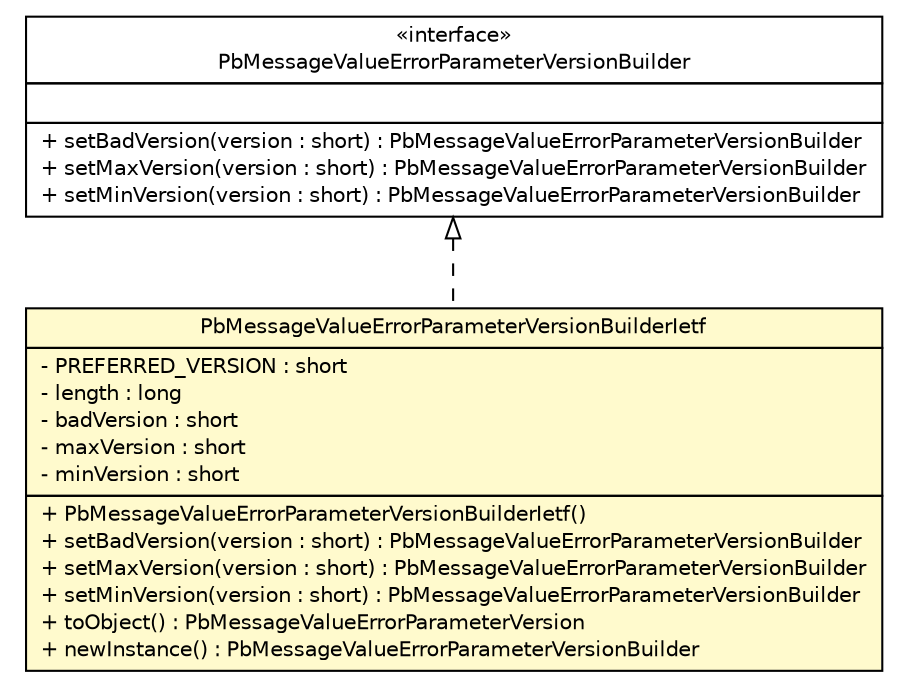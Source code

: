 #!/usr/local/bin/dot
#
# Class diagram 
# Generated by UMLGraph version R5_6 (http://www.umlgraph.org/)
#

digraph G {
	edge [fontname="Helvetica",fontsize=10,labelfontname="Helvetica",labelfontsize=10];
	node [fontname="Helvetica",fontsize=10,shape=plaintext];
	nodesep=0.25;
	ranksep=0.5;
	// org.ietf.nea.pb.message.util.PbMessageValueErrorParameterVersionBuilder
	c120343 [label=<<table title="org.ietf.nea.pb.message.util.PbMessageValueErrorParameterVersionBuilder" border="0" cellborder="1" cellspacing="0" cellpadding="2" port="p" href="./PbMessageValueErrorParameterVersionBuilder.html">
		<tr><td><table border="0" cellspacing="0" cellpadding="1">
<tr><td align="center" balign="center"> &#171;interface&#187; </td></tr>
<tr><td align="center" balign="center"> PbMessageValueErrorParameterVersionBuilder </td></tr>
		</table></td></tr>
		<tr><td><table border="0" cellspacing="0" cellpadding="1">
<tr><td align="left" balign="left">  </td></tr>
		</table></td></tr>
		<tr><td><table border="0" cellspacing="0" cellpadding="1">
<tr><td align="left" balign="left"> + setBadVersion(version : short) : PbMessageValueErrorParameterVersionBuilder </td></tr>
<tr><td align="left" balign="left"> + setMaxVersion(version : short) : PbMessageValueErrorParameterVersionBuilder </td></tr>
<tr><td align="left" balign="left"> + setMinVersion(version : short) : PbMessageValueErrorParameterVersionBuilder </td></tr>
		</table></td></tr>
		</table>>, URL="./PbMessageValueErrorParameterVersionBuilder.html", fontname="Helvetica", fontcolor="black", fontsize=10.0];
	// org.ietf.nea.pb.message.util.PbMessageValueErrorParameterVersionBuilderIetf
	c120347 [label=<<table title="org.ietf.nea.pb.message.util.PbMessageValueErrorParameterVersionBuilderIetf" border="0" cellborder="1" cellspacing="0" cellpadding="2" port="p" bgcolor="lemonChiffon" href="./PbMessageValueErrorParameterVersionBuilderIetf.html">
		<tr><td><table border="0" cellspacing="0" cellpadding="1">
<tr><td align="center" balign="center"> PbMessageValueErrorParameterVersionBuilderIetf </td></tr>
		</table></td></tr>
		<tr><td><table border="0" cellspacing="0" cellpadding="1">
<tr><td align="left" balign="left"> - PREFERRED_VERSION : short </td></tr>
<tr><td align="left" balign="left"> - length : long </td></tr>
<tr><td align="left" balign="left"> - badVersion : short </td></tr>
<tr><td align="left" balign="left"> - maxVersion : short </td></tr>
<tr><td align="left" balign="left"> - minVersion : short </td></tr>
		</table></td></tr>
		<tr><td><table border="0" cellspacing="0" cellpadding="1">
<tr><td align="left" balign="left"> + PbMessageValueErrorParameterVersionBuilderIetf() </td></tr>
<tr><td align="left" balign="left"> + setBadVersion(version : short) : PbMessageValueErrorParameterVersionBuilder </td></tr>
<tr><td align="left" balign="left"> + setMaxVersion(version : short) : PbMessageValueErrorParameterVersionBuilder </td></tr>
<tr><td align="left" balign="left"> + setMinVersion(version : short) : PbMessageValueErrorParameterVersionBuilder </td></tr>
<tr><td align="left" balign="left"> + toObject() : PbMessageValueErrorParameterVersion </td></tr>
<tr><td align="left" balign="left"> + newInstance() : PbMessageValueErrorParameterVersionBuilder </td></tr>
		</table></td></tr>
		</table>>, URL="./PbMessageValueErrorParameterVersionBuilderIetf.html", fontname="Helvetica", fontcolor="black", fontsize=10.0];
	//org.ietf.nea.pb.message.util.PbMessageValueErrorParameterVersionBuilderIetf implements org.ietf.nea.pb.message.util.PbMessageValueErrorParameterVersionBuilder
	c120343:p -> c120347:p [dir=back,arrowtail=empty,style=dashed];
}

